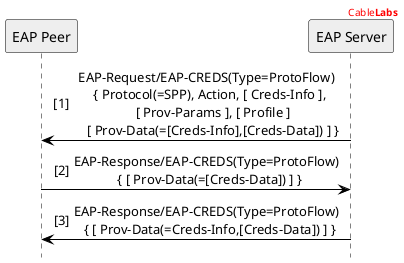 
@startuml

'' header information
header
<font color="red">Cable<b>Labs</b></font>
endheader

'' Use this to hide the foot boxes
hide footbox

skinparam sequenceMessageAlign center
skinparam NoteBorderColor black
'' skinparam BackgroundColor #ddd

skinparam sequence {
	borderColor black
	ArrowColor black
	ActorBorderColor black
	ParticipantBorderColor black
	LifeLineBorderColor black
	LifeLineBackgroundColor white
}

'' Participants Declaration
Participant "EAP Peer" as P #eee
Participant "EAP Server" as S #eee

autonumber 1 "[##]"

S->P: EAP-Request/EAP-CREDS(Type=ProtoFlow)\n  { Protocol(=SPP), Action, [ Creds-Info ],\n    [ Prov-Params ], [ Profile ]\n    [ Prov-Data(=[Creds-Info],[Creds-Data]) ] }

P->S: EAP-Response/EAP-CREDS(Type=ProtoFlow)\n  { [ Prov-Data(=[Creds-Data]) ] }

S->P: EAP-Response/EAP-CREDS(Type=ProtoFlow)\n  { [ Prov-Data(=Creds-Info,[Creds-Data]) ] }

@enduml
